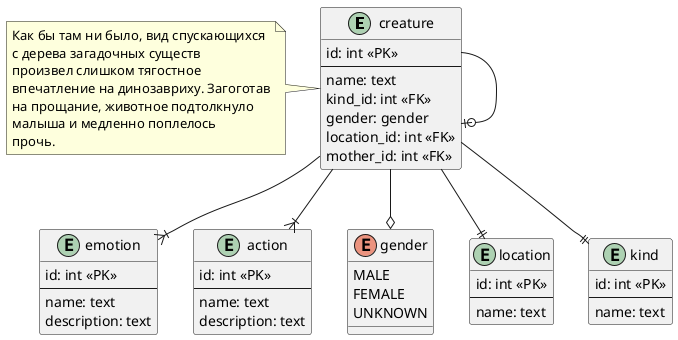 @startuml Lab 1 Entity-Relation Diagram

entity creature {
    id: int <<PK>>
    --
    name: text
    kind_id: int <<FK>>
    gender: gender
    location_id: int <<FK>>
    mother_id: int <<FK>>
}

entity emotion {
    id: int <<PK>>
    --
    name: text
    description: text
}

entity action {
    id: int <<PK>>
    --
    name: text
    description: text
}

enum gender {
    MALE
    FEMALE
    UNKNOWN
}

entity location {
    id: int <<PK>>
    --
    name: text
}

entity kind {
    id: int <<PK>>
    --
    name: text
}

creature --||kind
creature --o gender
creature --||location
creature --|{ emotion
creature --|{ action
creature --o| creature

note left of creature
  Как бы там ни было, вид спускающихся 
  с дерева загадочных существ
  произвел слишком тягостное 
  впечатление на динозавриху. Загоготав
  на прощание, животное подтолкнуло 
  малыша и медленно поплелось
  прочь. 
end note

@enduml